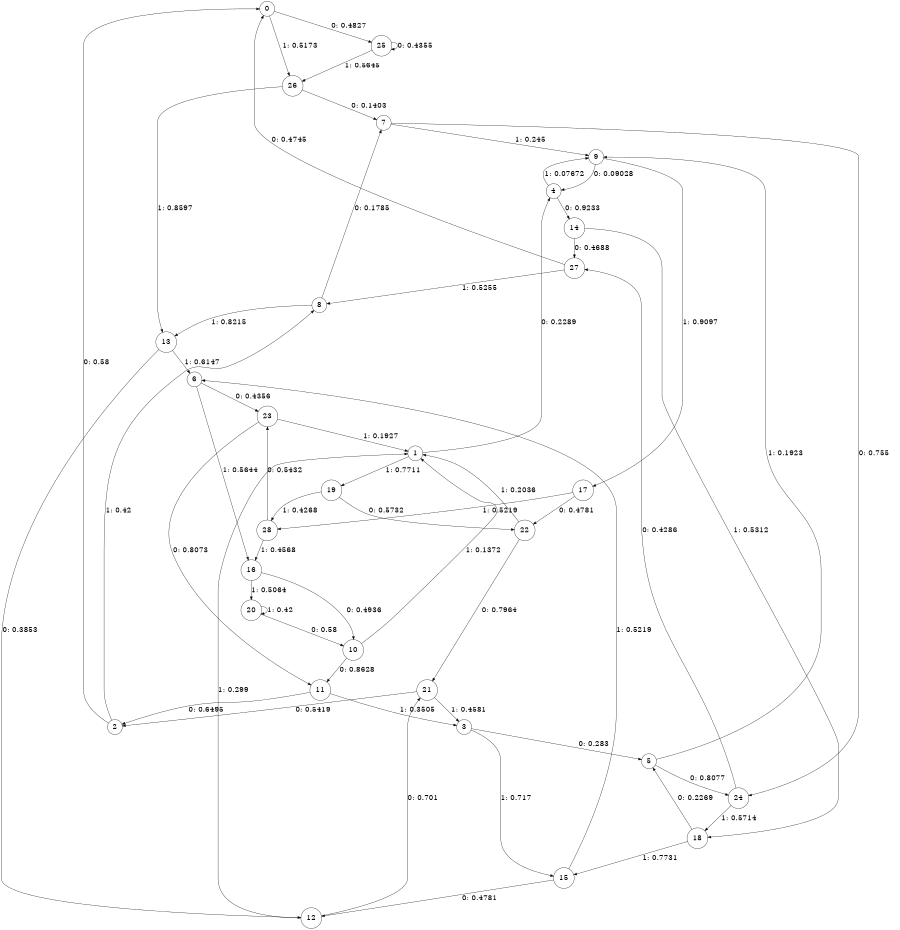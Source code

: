 digraph "ch8faceL5" {
size = "6,8.5";
ratio = "fill";
node [shape = circle];
node [fontsize = 24];
edge [fontsize = 24];
0 -> 25 [label = "0: 0.4827   "];
0 -> 26 [label = "1: 0.5173   "];
1 -> 4 [label = "0: 0.2289   "];
1 -> 19 [label = "1: 0.7711   "];
2 -> 0 [label = "0: 0.58     "];
2 -> 8 [label = "1: 0.42     "];
3 -> 5 [label = "0: 0.283    "];
3 -> 15 [label = "1: 0.717    "];
4 -> 14 [label = "0: 0.9233   "];
4 -> 9 [label = "1: 0.07672  "];
5 -> 24 [label = "0: 0.8077   "];
5 -> 9 [label = "1: 0.1923   "];
6 -> 23 [label = "0: 0.4356   "];
6 -> 16 [label = "1: 0.5644   "];
7 -> 24 [label = "0: 0.755    "];
7 -> 9 [label = "1: 0.245    "];
8 -> 7 [label = "0: 0.1785   "];
8 -> 13 [label = "1: 0.8215   "];
9 -> 4 [label = "0: 0.09028  "];
9 -> 17 [label = "1: 0.9097   "];
10 -> 11 [label = "0: 0.8628   "];
10 -> 1 [label = "1: 0.1372   "];
11 -> 2 [label = "0: 0.6495   "];
11 -> 3 [label = "1: 0.3505   "];
12 -> 21 [label = "0: 0.701    "];
12 -> 1 [label = "1: 0.299    "];
13 -> 12 [label = "0: 0.3853   "];
13 -> 6 [label = "1: 0.6147   "];
14 -> 27 [label = "0: 0.4688   "];
14 -> 18 [label = "1: 0.5312   "];
15 -> 12 [label = "0: 0.4781   "];
15 -> 6 [label = "1: 0.5219   "];
16 -> 10 [label = "0: 0.4936   "];
16 -> 20 [label = "1: 0.5064   "];
17 -> 22 [label = "0: 0.4781   "];
17 -> 28 [label = "1: 0.5219   "];
18 -> 5 [label = "0: 0.2269   "];
18 -> 15 [label = "1: 0.7731   "];
19 -> 22 [label = "0: 0.5732   "];
19 -> 28 [label = "1: 0.4268   "];
20 -> 10 [label = "0: 0.58     "];
20 -> 20 [label = "1: 0.42     "];
21 -> 2 [label = "0: 0.5419   "];
21 -> 3 [label = "1: 0.4581   "];
22 -> 21 [label = "0: 0.7964   "];
22 -> 1 [label = "1: 0.2036   "];
23 -> 11 [label = "0: 0.8073   "];
23 -> 1 [label = "1: 0.1927   "];
24 -> 27 [label = "0: 0.4286   "];
24 -> 18 [label = "1: 0.5714   "];
25 -> 25 [label = "0: 0.4355   "];
25 -> 26 [label = "1: 0.5645   "];
26 -> 7 [label = "0: 0.1403   "];
26 -> 13 [label = "1: 0.8597   "];
27 -> 0 [label = "0: 0.4745   "];
27 -> 8 [label = "1: 0.5255   "];
28 -> 23 [label = "0: 0.5432   "];
28 -> 16 [label = "1: 0.4568   "];
}